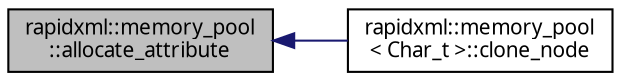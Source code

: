 digraph "rapidxml::memory_pool::allocate_attribute"
{
 // INTERACTIVE_SVG=YES
  edge [fontname="Verdana",fontsize="10",labelfontname="Verdana",labelfontsize="10"];
  node [fontname="Verdana",fontsize="10",shape=record];
  rankdir="LR";
  Node1 [label="rapidxml::memory_pool\l::allocate_attribute",height=0.2,width=0.4,color="black", fillcolor="grey75", style="filled", fontcolor="black"];
  Node1 -> Node2 [dir="back",color="midnightblue",fontsize="10",style="solid",fontname="Verdana"];
  Node2 [label="rapidxml::memory_pool\l\< Char_t \>::clone_node",height=0.2,width=0.4,color="black", fillcolor="white", style="filled",URL="$a00111.html#a0a10679fc17597d339a0dc107f8a94ac"];
}
